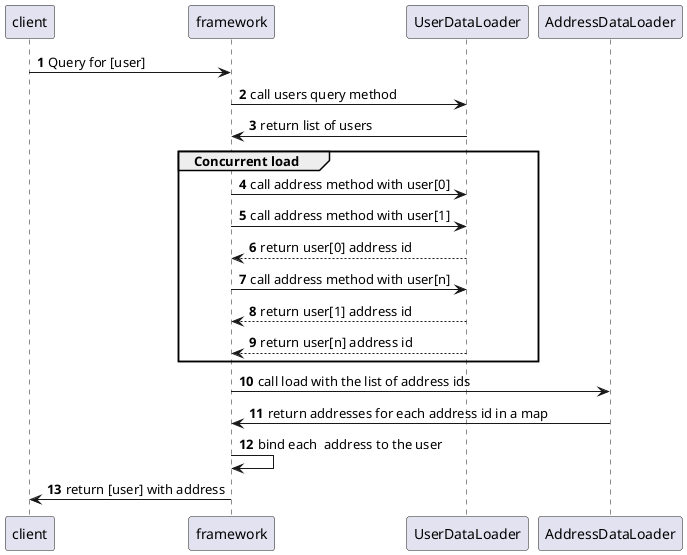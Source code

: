 @startuml
'https://plantuml.com/sequence-diagram

autonumber

client -> framework: Query for [user]
framework -> UserDataLoader: call users query method
UserDataLoader -> framework: return list of users

group Concurrent load
framework -> UserDataLoader: call address method with user[0]
framework -> UserDataLoader: call address method with user[1]
UserDataLoader --> framework: return user[0] address id
framework -> UserDataLoader: call address method with user[n]
UserDataLoader --> framework: return user[1] address id
UserDataLoader --> framework: return user[n] address id
end
framework -> AddressDataLoader: call load with the list of address ids
AddressDataLoader -> framework: return addresses for each address id in a map

framework -> framework: bind each  address to the user

framework -> client: return [user] with address

@enduml
